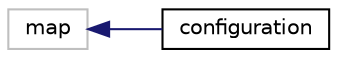 digraph "Graphe hiérarchique des classes"
{
  edge [fontname="Helvetica",fontsize="10",labelfontname="Helvetica",labelfontsize="10"];
  node [fontname="Helvetica",fontsize="10",shape=record];
  rankdir="LR";
  Node89 [label="map",height=0.2,width=0.4,color="grey75", fillcolor="white", style="filled"];
  Node89 -> Node0 [dir="back",color="midnightblue",fontsize="10",style="solid",fontname="Helvetica"];
  Node0 [label="configuration",height=0.2,width=0.4,color="black", fillcolor="white", style="filled",URL="$classconfiguration.html",tooltip="Classe décrivant un configuration lors d&#39;une exécution. Pour un texte donné, une configuration corres..."];
}
